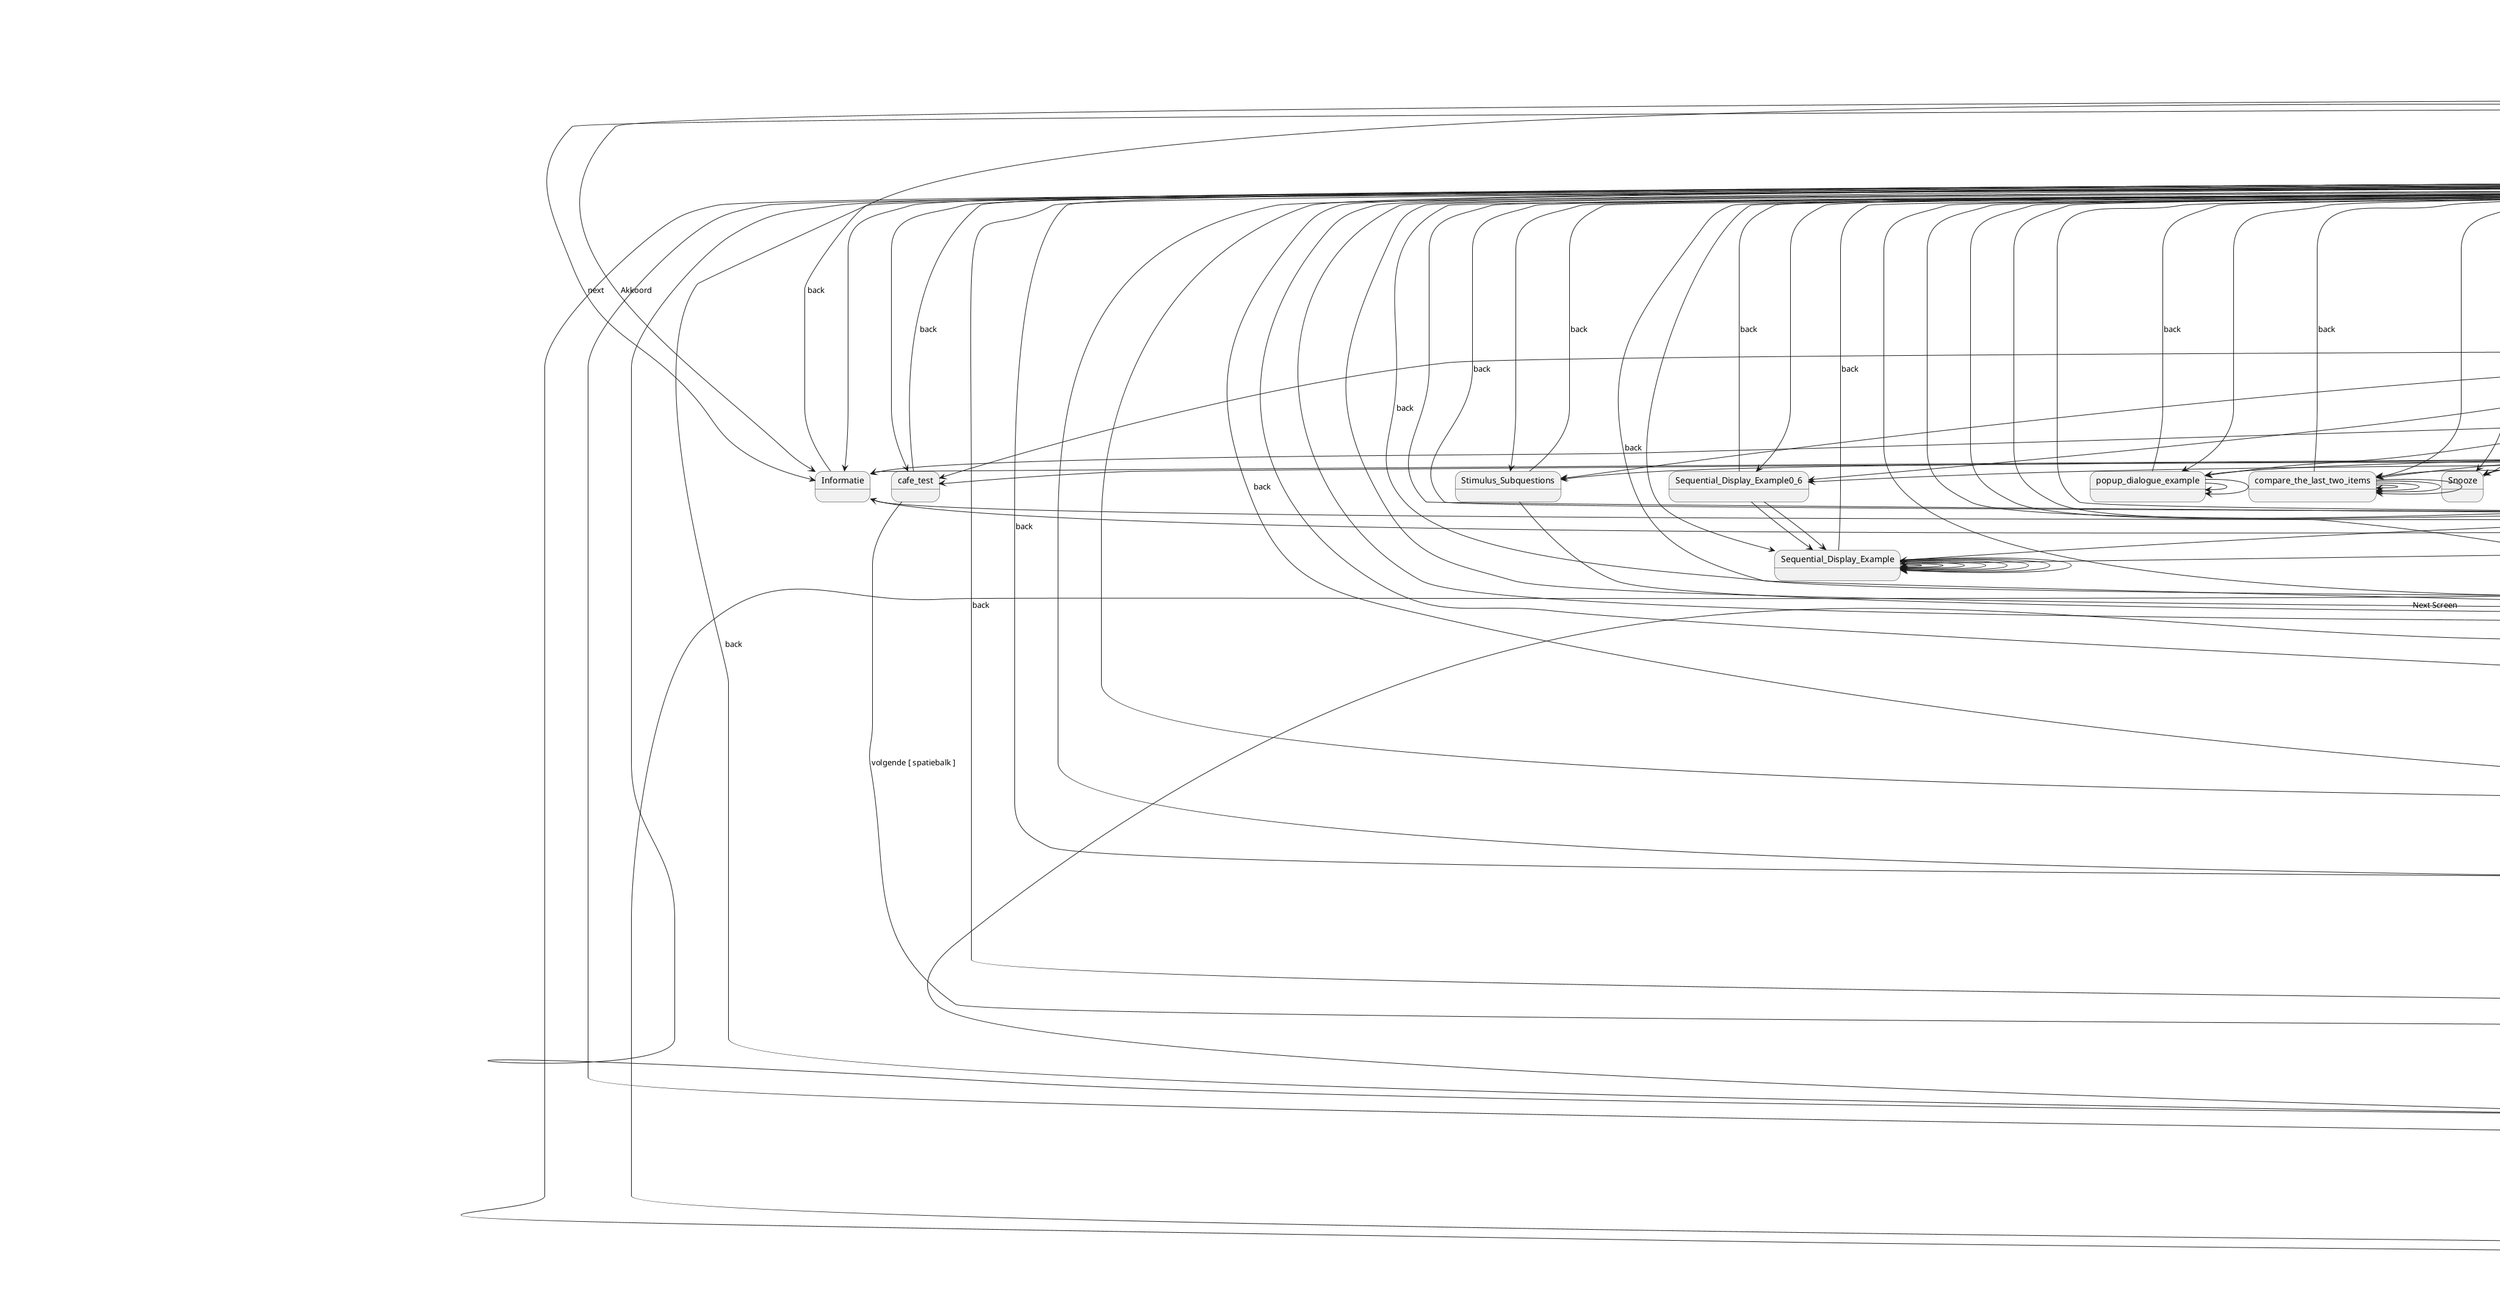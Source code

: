 @startuml
title with_stimulus_example
[*] --> Toestemming
state Toestemming
Toestemming --> Menu : back
Toestemming --> Informatie : next
Toestemming --> Informatie : Akkoord
state Informatie
Informatie --> Toestemming : back
Informatie --> Gegevens : volgende [ spatiebalk ]
state Gegevens
Gegevens --> Informatie : back
Gegevens --> Metadata_Jump_Test : next
state Metadata_Jump_Test
Metadata_Jump_Test --> Gegevens : back
Metadata_Jump_Test --> Metadata_Jump_Test_Target_1
Metadata_Jump_Test --> Metadata_Jump_Test_Target_2
Metadata_Jump_Test --> Metadata_Jump_Test_Target_3
Metadata_Jump_Test --> Metadata_Jump_Test_Target_4
Metadata_Jump_Test --> Metadata_Jump_Test_Target_5
Metadata_Jump_Test --> Metadata_Jump_Test_Target_6
Metadata_Jump_Test --> Metadata_Jump_Test_Target_7
Metadata_Jump_Test --> Metadata_Jump_Test_Target_8
Metadata_Jump_Test --> Metadata_Jump_Test_Target_9
Metadata_Jump_Test --> Metadata_Jump_Test_Target_10
state Metadata_Jump_Test_Target_1
Metadata_Jump_Test_Target_1 --> Gegevens : back
state Metadata_Jump_Test_Target_2
Metadata_Jump_Test_Target_2 --> Gegevens : back
state Metadata_Jump_Test_Target_3
Metadata_Jump_Test_Target_3 --> Gegevens : back
state Metadata_Jump_Test_Target_4
Metadata_Jump_Test_Target_4 --> Gegevens : back
state Metadata_Jump_Test_Target_5
Metadata_Jump_Test_Target_5 --> Gegevens : back
state Metadata_Jump_Test_Target_6
Metadata_Jump_Test_Target_6 --> Gegevens : back
state Metadata_Jump_Test_Target_7
Metadata_Jump_Test_Target_7 --> Gegevens : back
state Metadata_Jump_Test_Target_8
Metadata_Jump_Test_Target_8 --> Gegevens : back
state Metadata_Jump_Test_Target_9
Metadata_Jump_Test_Target_9 --> Gegevens : back
state Metadata_Jump_Test_Target_10
Metadata_Jump_Test_Target_10 --> Gegevens : back
state First_Stimuli_Screen_Informatie
First_Stimuli_Screen_Informatie --> Menu : back
First_Stimuli_Screen_Informatie --> First_Stimuli_Screen : volgende [ spatiebalk ]
state sticky_table_example
sticky_table_example --> Menu : back
sticky_table_example --> sticky_region_example : Sticky Region Example
sticky_table_example --> sticky_menu_example : Sticky Menu Example
state sticky_menu_example
sticky_menu_example --> Menu : back
sticky_menu_example --> sticky_table_example : Sticky Table Example
sticky_menu_example --> sticky_region_example : Sticky Region Example
sticky_menu_example --> Toestemming
sticky_menu_example --> Informatie
sticky_menu_example --> Gegevens
sticky_menu_example --> Metadata_Jump_Test
sticky_menu_example --> Metadata_Jump_Test_Target_1
sticky_menu_example --> Metadata_Jump_Test_Target_2
sticky_menu_example --> Metadata_Jump_Test_Target_3
sticky_menu_example --> Metadata_Jump_Test_Target_4
sticky_menu_example --> Metadata_Jump_Test_Target_5
sticky_menu_example --> Metadata_Jump_Test_Target_6
sticky_menu_example --> Metadata_Jump_Test_Target_7
sticky_menu_example --> Metadata_Jump_Test_Target_8
sticky_menu_example --> Metadata_Jump_Test_Target_9
sticky_menu_example --> Metadata_Jump_Test_Target_10
sticky_menu_example --> First_Stimuli_Screen_Informatie
sticky_menu_example --> sticky_table_example
sticky_menu_example --> sticky_menu_example
sticky_menu_example --> sticky_region_example
sticky_menu_example --> popup_dialogue_example
sticky_menu_example --> compare_the_last_two_items
sticky_menu_example --> Snooze
sticky_menu_example --> Request_Notification_Screen
sticky_menu_example --> Timer_Label_Screen
sticky_menu_example --> Sequential_Display_Example0_6
sticky_menu_example --> hardware_time_stamps
sticky_menu_example --> Sequential_Display_Example
sticky_menu_example --> Sequential_Display_FrameRateTimer
sticky_menu_example --> RunTrialsSimple1000
sticky_menu_example --> Audio_Input_Select
sticky_menu_example --> Region_Timer_Screen
sticky_menu_example --> Region_Toggle_Example
sticky_menu_example --> Rating_Toggle_Example
sticky_menu_example --> Rating_Token_Text_Example
sticky_menu_example --> Metadata_Enable_Visible
sticky_menu_example --> Metadata_Current_Date
sticky_menu_example --> last_seven_days
sticky_menu_example --> replace_all_example
sticky_menu_example --> four_different_topics
sticky_menu_example --> append_unique_date
sticky_menu_example --> currentDate_daysBetween_and_length
sticky_menu_example --> progressIndicator_example
sticky_menu_example --> With_Stimuli_Screen
sticky_menu_example --> Stimulus_Subquestions
sticky_menu_example --> Has_Stimulus_Response
sticky_menu_example --> First_Stimuli_Screen
sticky_menu_example --> stimulusResponse_logTokenText
sticky_menu_example --> stimulusRatingRadio
sticky_menu_example --> Metadata_HtmlTokenText
sticky_menu_example --> Second_Informatie
sticky_menu_example --> hasGetParameter
sticky_menu_example --> cafe_test
sticky_menu_example --> Single_Image_Example
sticky_menu_example --> rating_buttons_example
sticky_menu_example --> clear_stimulus_responses_example
sticky_menu_example --> clear_stimulus_response_example
sticky_menu_example --> visible_enable_stimulus_free_text_example
sticky_menu_example --> rating_button_orientationType_example
sticky_menu_example --> holding_button_down_example
sticky_menu_example --> hotkey_enable_example
sticky_menu_example --> single_line_text_box_example
sticky_menu_example --> single_line_text_box_no_action_example
sticky_menu_example --> Second
sticky_menu_example --> Recorder
sticky_menu_example --> RecorderMediaTrigger
sticky_menu_example --> RecorderPauseTest
sticky_menu_example --> RecorderNoDownloadTest
sticky_menu_example --> RecorderTimeStampTest
sticky_menu_example --> RecorderNoiseEchoGainTest
sticky_menu_example --> Third_Informatie
sticky_menu_example --> Third
sticky_menu_example --> Media_Playback_Demo
sticky_menu_example --> USB_LP310
sticky_menu_example --> Bluetooth_R1
sticky_menu_example --> showOnBackButton
sticky_menu_example --> AppendStimulusResponse
sticky_menu_example --> enter_in_the_text_box
sticky_menu_example --> stimulusCodeImageButton
sticky_menu_example --> stimulus_has_response
sticky_menu_example --> stimulusRatingImageButton
sticky_menu_example --> if_stimulus_exists
sticky_menu_example --> completion
sticky_menu_example --> InvitationCodeExample
sticky_menu_example --> MatchOnEvalTokensExample
sticky_menu_example --> InvitationSessionStepsExample
sticky_menu_example --> InvitationCodeExampleStimuliScreen
sticky_menu_example --> RedirectToUrlExample
sticky_menu_example --> InvitationCodeExampleCompletion
sticky_menu_example --> InvitationCodeExampleFinished
sticky_menu_example --> NextStepExample
sticky_menu_example --> InvitationCodeExampleRestart
sticky_menu_example --> InvitationCodeExampleInvalid
sticky_menu_example --> RecordingQualityTest
sticky_menu_example --> Menu
sticky_menu_example --> menuItemStyle
sticky_menu_example --> allMenuItemsStyle
sticky_menu_example --> activateRandomItem
sticky_menu_example --> triggerRandomListener
sticky_menu_example --> incrementScoreExample
sticky_menu_example --> EditParticipant
sticky_menu_example --> ListParticipants
sticky_menu_example --> Admin
sticky_menu_example --> DataManagement
sticky_menu_example --> DataUpload
sticky_menu_example --> table_tags_inside_a_region_tag
sticky_menu_example --> predefined_stimuli_example
sticky_menu_example --> custom_completion_number
sticky_menu_example --> random_image_positions_remembered
sticky_menu_example --> preload_images_example
sticky_menu_example --> about
state sticky_region_example
sticky_region_example --> Menu : back
sticky_region_example --> sticky_table_example : Sticky Table Example
sticky_region_example --> sticky_menu_example : Sticky Menu Example
state popup_dialogue_example
popup_dialogue_example --> Menu : back
popup_dialogue_example --> popup_dialogue_example
popup_dialogue_example --> popup_dialogue_example
state compare_the_last_two_items
compare_the_last_two_items --> Menu : back
compare_the_last_two_items --> compare_the_last_two_items
compare_the_last_two_items --> compare_the_last_two_items
compare_the_last_two_items --> compare_the_last_two_items
compare_the_last_two_items --> compare_the_last_two_items
state Snooze
Snooze --> Menu : back
state Request_Notification_Screen
Request_Notification_Screen --> Menu : back
state Timer_Label_Screen
Timer_Label_Screen --> Menu : back
state Sequential_Display_Example0_6
Sequential_Display_Example0_6 --> Menu : back
Sequential_Display_Example0_6 --> Sequential_Display_Example
Sequential_Display_Example0_6 --> Sequential_Display_Example
state hardware_time_stamps
hardware_time_stamps --> Menu : back
hardware_time_stamps --> hardware_time_stamps
hardware_time_stamps --> hardware_time_stamps
state Sequential_Display_Example
Sequential_Display_Example --> Menu : back
Sequential_Display_Example --> Sequential_Display_Example
Sequential_Display_Example --> Sequential_Display_Example
Sequential_Display_Example --> Sequential_Display_Example
Sequential_Display_Example --> Sequential_Display_Example
Sequential_Display_Example --> Sequential_Display_Example
Sequential_Display_Example --> Sequential_Display_Example
Sequential_Display_Example --> Sequential_Display_Example
Sequential_Display_Example --> Sequential_Display_Example
state Sequential_Display_FrameRateTimer
Sequential_Display_FrameRateTimer --> Menu : back
Sequential_Display_FrameRateTimer --> Sequential_Display_FrameRateTimer
Sequential_Display_FrameRateTimer --> Sequential_Display_FrameRateTimer
Sequential_Display_FrameRateTimer --> Sequential_Display_FrameRateTimer
Sequential_Display_FrameRateTimer --> Sequential_Display_FrameRateTimer
Sequential_Display_FrameRateTimer --> Sequential_Display_FrameRateTimer
Sequential_Display_FrameRateTimer --> Sequential_Display_FrameRateTimer
Sequential_Display_FrameRateTimer --> Sequential_Display_FrameRateTimer
Sequential_Display_FrameRateTimer --> Sequential_Display_FrameRateTimer
state RunTrialsSimple1000
RunTrialsSimple1000 --> Menu : back
RunTrialsSimple1000 --> RunTrialsSimple1000
RunTrialsSimple1000 --> RunTrialsSimple1000
state Audio_Input_Select
Audio_Input_Select --> Menu : back
Audio_Input_Select --> Audio_Input_Select
Audio_Input_Select --> Audio_Input_Select
state Region_Timer_Screen
Region_Timer_Screen --> Menu : back
Region_Timer_Screen --> With_Stimuli_Screen : next
state Region_Toggle_Example
Region_Toggle_Example --> Menu : back
state Rating_Toggle_Example
Rating_Toggle_Example --> Menu : back
Rating_Toggle_Example --> Rating_Toggle_Example
Rating_Toggle_Example --> Rating_Toggle_Example
Rating_Toggle_Example --> Rating_Toggle_Example
state Rating_Token_Text_Example
Rating_Token_Text_Example --> Menu : back
Rating_Token_Text_Example --> Rating_Token_Text_Example
Rating_Token_Text_Example --> Rating_Token_Text_Example
Rating_Token_Text_Example --> Rating_Token_Text_Example
Rating_Token_Text_Example --> Rating_Token_Text_Example
Rating_Token_Text_Example --> Rating_Token_Text_Example
state Metadata_Enable_Visible
Metadata_Enable_Visible --> Menu : back
Metadata_Enable_Visible --> Metadata_Enable_Visible
state Metadata_Current_Date
Metadata_Current_Date --> Menu : back
state last_seven_days
last_seven_days --> Menu : back
state replace_all_example
replace_all_example --> Menu : back
state four_different_topics
four_different_topics --> Menu : back
four_different_topics --> four_different_topics
four_different_topics --> four_different_topics
four_different_topics --> four_different_topics
four_different_topics --> four_different_topics
state append_unique_date
append_unique_date --> Menu : back
state currentDate_daysBetween_and_length
currentDate_daysBetween_and_length --> Menu : back
state progressIndicator_example
progressIndicator_example --> Menu : back
progressIndicator_example --> progressIndicator_example
progressIndicator_example --> progressIndicator_example
progressIndicator_example --> progressIndicator_example
progressIndicator_example --> progressIndicator_example
progressIndicator_example --> progressIndicator_example
progressIndicator_example --> progressIndicator_example
state With_Stimuli_Screen
With_Stimuli_Screen --> Menu : back
With_Stimuli_Screen --> First_Stimuli_Screen_Informatie : next
With_Stimuli_Screen --> First_Stimuli_Screen_Informatie : Next Screen
state Stimulus_Subquestions
Stimulus_Subquestions --> Menu : back
Stimulus_Subquestions --> First_Stimuli_Screen_Informatie : Next Screen
state Has_Stimulus_Response
Has_Stimulus_Response --> Menu : back
Has_Stimulus_Response --> Has_Stimulus_Response
Has_Stimulus_Response --> Has_Stimulus_Response
state First_Stimuli_Screen
First_Stimuli_Screen --> Menu : back
First_Stimuli_Screen --> stimulusRatingRadio : next
First_Stimuli_Screen --> First_Stimuli_Screen
First_Stimuli_Screen --> First_Stimuli_Screen
First_Stimuli_Screen --> First_Stimuli_Screen
state stimulusResponse_logTokenText
stimulusResponse_logTokenText --> Menu : back
stimulusResponse_logTokenText --> stimulusResponse_logTokenText
stimulusResponse_logTokenText --> stimulusResponse_logTokenText
stimulusResponse_logTokenText --> stimulusResponse_logTokenText
state stimulusRatingRadio
stimulusRatingRadio --> Menu : back
stimulusRatingRadio --> Second_Informatie : next
stimulusRatingRadio --> stimulusRatingRadio
stimulusRatingRadio --> stimulusRatingRadio
stimulusRatingRadio --> stimulusRatingRadio
state Metadata_HtmlTokenText
Metadata_HtmlTokenText --> Menu : back
state Second_Informatie
Second_Informatie --> Menu : back
Second_Informatie --> Second : volgende [ spatiebalk ]
state hasGetParameter
hasGetParameter --> Menu : back
state cafe_test
cafe_test --> Menu : back
cafe_test --> Second : volgende [ spatiebalk ]
state Single_Image_Example
Single_Image_Example --> Menu : back
state rating_buttons_example
rating_buttons_example --> Menu : back
rating_buttons_example --> rating_buttons_example
rating_buttons_example --> rating_buttons_example
state clear_stimulus_responses_example
clear_stimulus_responses_example --> Menu : back
clear_stimulus_responses_example --> clear_stimulus_responses_example
clear_stimulus_responses_example --> clear_stimulus_responses_example
clear_stimulus_responses_example --> clear_stimulus_responses_example
state clear_stimulus_response_example
clear_stimulus_response_example --> Menu : back
clear_stimulus_response_example --> clear_stimulus_response_example
clear_stimulus_response_example --> clear_stimulus_response_example
clear_stimulus_response_example --> clear_stimulus_response_example
clear_stimulus_response_example --> clear_stimulus_response_example
clear_stimulus_response_example --> clear_stimulus_response_example
state visible_enable_stimulus_free_text_example
visible_enable_stimulus_free_text_example --> Menu : back
visible_enable_stimulus_free_text_example --> visible_enable_stimulus_free_text_example
visible_enable_stimulus_free_text_example --> visible_enable_stimulus_free_text_example
state rating_button_orientationType_example
rating_button_orientationType_example --> Menu : back
rating_button_orientationType_example --> rating_button_orientationType_example
rating_button_orientationType_example --> rating_button_orientationType_example
state holding_button_down_example
holding_button_down_example --> Menu : back
state hotkey_enable_example
hotkey_enable_example --> Menu : back
state single_line_text_box_example
single_line_text_box_example --> Menu : back
single_line_text_box_example --> single_line_text_box_example
single_line_text_box_example --> single_line_text_box_example
state single_line_text_box_no_action_example
single_line_text_box_no_action_example --> Menu : back
single_line_text_box_no_action_example --> single_line_text_box_no_action_example
single_line_text_box_no_action_example --> single_line_text_box_no_action_example
single_line_text_box_no_action_example --> single_line_text_box_no_action_example
state Second
Second --> Menu : back
Second --> Third_Informatie : next
Second --> Second
Second --> Second
state Recorder
Recorder --> Menu : back
Recorder --> Menu : next
state RecorderMediaTrigger
RecorderMediaTrigger --> Menu : back
RecorderMediaTrigger --> Menu : next
RecorderMediaTrigger --> RecorderMediaTrigger
RecorderMediaTrigger --> RecorderMediaTrigger
state RecorderPauseTest
RecorderPauseTest --> Menu : back
RecorderPauseTest --> Menu : next
RecorderPauseTest --> RecorderPauseTest
RecorderPauseTest --> RecorderPauseTest
state RecorderNoDownloadTest
RecorderNoDownloadTest --> Menu : back
RecorderNoDownloadTest --> Menu : next
RecorderNoDownloadTest --> RecorderNoDownloadTest
RecorderNoDownloadTest --> RecorderNoDownloadTest
state RecorderTimeStampTest
RecorderTimeStampTest --> Menu : back
RecorderTimeStampTest --> Menu : next
state RecorderNoiseEchoGainTest
RecorderNoiseEchoGainTest --> Menu : back
RecorderNoiseEchoGainTest --> Menu : next
state Third_Informatie
Third_Informatie --> Menu : back
Third_Informatie --> Third : volgende [ spatiebalk ]
state Third
Third --> Menu : back
Third --> completion : next
state Media_Playback_Demo
Media_Playback_Demo --> Menu : back
state USB_LP310
USB_LP310 --> Menu : back
state Bluetooth_R1
Bluetooth_R1 --> Menu : back
state showOnBackButton
showOnBackButton --> Menu
showOnBackButton --> Menu : Menu
showOnBackButton --> showOnBackButton
showOnBackButton --> showOnBackButton
showOnBackButton --> Menu : Menu
state AppendStimulusResponse
AppendStimulusResponse --> Menu : back
AppendStimulusResponse --> AppendStimulusResponse
AppendStimulusResponse --> AppendStimulusResponse
AppendStimulusResponse --> Menu : Menu
state enter_in_the_text_box
enter_in_the_text_box --> Menu : back
enter_in_the_text_box --> showOnBackButton
enter_in_the_text_box --> showOnBackButton
state stimulusCodeImageButton
stimulusCodeImageButton --> Menu : back
stimulusCodeImageButton --> stimulusCodeImageButton
stimulusCodeImageButton --> stimulusCodeImageButton
state stimulus_has_response
stimulus_has_response --> Menu : back
stimulus_has_response --> stimulus_has_response
stimulus_has_response --> stimulus_has_response : Reload
state stimulusRatingImageButton
stimulusRatingImageButton --> Menu : back
stimulusRatingImageButton --> stimulusRatingImageButton
stimulusRatingImageButton --> stimulusRatingImageButton
state if_stimulus_exists
if_stimulus_exists --> Menu : back
if_stimulus_exists --> if_stimulus_exists
if_stimulus_exists --> if_stimulus_exists
state completion
completion --> Menu : back
completion --> Toestemming : next
completion --> Toestemming : Opnieuw beginnen
completion --> completion : Probeer opnieuw
state InvitationCodeExample
InvitationCodeExample --> Menu : back
InvitationCodeExample --> InvitationCodeExampleStimuliScreen : volgende [ spatiebalk ]
state MatchOnEvalTokensExample
MatchOnEvalTokensExample --> Menu : back
state InvitationSessionStepsExample
InvitationSessionStepsExample --> Menu : back
InvitationSessionStepsExample --> InvitationCodeExampleStimuliScreen : volgende [ spatiebalk ]
InvitationSessionStepsExample --> InvitationCodeExampleInvalid : volgende [ spatiebalk ]
InvitationSessionStepsExample --> InvitationCodeExampleStimuliScreen : volgende [ spatiebalk ]
state InvitationCodeExampleStimuliScreen
InvitationCodeExampleStimuliScreen --> Menu : back
InvitationCodeExampleStimuliScreen --> InvitationCodeExampleCompletion : next
InvitationCodeExampleStimuliScreen --> InvitationCodeExampleStimuliScreen
InvitationCodeExampleStimuliScreen --> InvitationCodeExampleStimuliScreen
InvitationCodeExampleStimuliScreen --> InvitationCodeExampleStimuliScreen
InvitationCodeExampleStimuliScreen --> InvitationCodeExampleCompletion : transmitResults
state RedirectToUrlExample
RedirectToUrlExample --> Menu : back
state InvitationCodeExampleCompletion
InvitationCodeExampleCompletion --> InvitationCodeExampleFinished
InvitationCodeExampleCompletion --> InvitationCodeExampleCompletion : Retry
state InvitationCodeExampleFinished
InvitationCodeExampleFinished --> InvitationCodeExampleRestart : back
InvitationCodeExampleFinished --> InvitationCodeExampleRestart : Continue
state NextStepExample
NextStepExample --> Menu : back
state InvitationCodeExampleRestart
InvitationCodeExampleRestart --> InvitationCodeExample : Opnieuw beginnen
InvitationCodeExampleRestart --> InvitationCodeExampleRestart : Retry
state InvitationCodeExampleInvalid
InvitationCodeExampleInvalid --> InvitationSessionStepsExample : Opnieuw beginnen
state RecordingQualityTest
RecordingQualityTest --> Menu : back
RecordingQualityTest --> RecordingQualityTest
RecordingQualityTest --> RecordingQualityTest
RecordingQualityTest --> RecordingQualityTest
RecordingQualityTest --> RecordingQualityTest
RecordingQualityTest --> RecordingQualityTest
state Menu
Menu --> Toestemming
Menu --> Informatie
Menu --> Gegevens
Menu --> Metadata_Jump_Test
Menu --> Metadata_Jump_Test_Target_1
Menu --> Metadata_Jump_Test_Target_2
Menu --> Metadata_Jump_Test_Target_3
Menu --> Metadata_Jump_Test_Target_4
Menu --> Metadata_Jump_Test_Target_5
Menu --> Metadata_Jump_Test_Target_6
Menu --> Metadata_Jump_Test_Target_7
Menu --> Metadata_Jump_Test_Target_8
Menu --> Metadata_Jump_Test_Target_9
Menu --> Metadata_Jump_Test_Target_10
Menu --> First_Stimuli_Screen_Informatie
Menu --> sticky_table_example
Menu --> sticky_menu_example
Menu --> sticky_region_example
Menu --> popup_dialogue_example
Menu --> compare_the_last_two_items
Menu --> Snooze
Menu --> Request_Notification_Screen
Menu --> Timer_Label_Screen
Menu --> Sequential_Display_Example0_6
Menu --> hardware_time_stamps
Menu --> Sequential_Display_Example
Menu --> Sequential_Display_FrameRateTimer
Menu --> RunTrialsSimple1000
Menu --> Audio_Input_Select
Menu --> Region_Timer_Screen
Menu --> Region_Toggle_Example
Menu --> Rating_Toggle_Example
Menu --> Rating_Token_Text_Example
Menu --> Metadata_Enable_Visible
Menu --> Metadata_Current_Date
Menu --> last_seven_days
Menu --> replace_all_example
Menu --> four_different_topics
Menu --> append_unique_date
Menu --> currentDate_daysBetween_and_length
Menu --> progressIndicator_example
Menu --> With_Stimuli_Screen
Menu --> Stimulus_Subquestions
Menu --> Has_Stimulus_Response
Menu --> First_Stimuli_Screen
Menu --> stimulusResponse_logTokenText
Menu --> stimulusRatingRadio
Menu --> Metadata_HtmlTokenText
Menu --> Second_Informatie
Menu --> hasGetParameter
Menu --> cafe_test
Menu --> Single_Image_Example
Menu --> rating_buttons_example
Menu --> clear_stimulus_responses_example
Menu --> clear_stimulus_response_example
Menu --> visible_enable_stimulus_free_text_example
Menu --> rating_button_orientationType_example
Menu --> holding_button_down_example
Menu --> hotkey_enable_example
Menu --> single_line_text_box_example
Menu --> single_line_text_box_no_action_example
Menu --> Second
Menu --> Recorder
Menu --> RecorderMediaTrigger
Menu --> RecorderPauseTest
Menu --> RecorderNoDownloadTest
Menu --> RecorderTimeStampTest
Menu --> RecorderNoiseEchoGainTest
Menu --> Third_Informatie
Menu --> Third
Menu --> Media_Playback_Demo
Menu --> USB_LP310
Menu --> Bluetooth_R1
Menu --> showOnBackButton
Menu --> AppendStimulusResponse
Menu --> enter_in_the_text_box
Menu --> stimulusCodeImageButton
Menu --> stimulus_has_response
Menu --> stimulusRatingImageButton
Menu --> if_stimulus_exists
Menu --> completion
Menu --> InvitationCodeExample
Menu --> MatchOnEvalTokensExample
Menu --> InvitationSessionStepsExample
Menu --> InvitationCodeExampleStimuliScreen
Menu --> RedirectToUrlExample
Menu --> InvitationCodeExampleCompletion
Menu --> InvitationCodeExampleFinished
Menu --> NextStepExample
Menu --> InvitationCodeExampleRestart
Menu --> InvitationCodeExampleInvalid
Menu --> RecordingQualityTest
Menu --> Menu
Menu --> menuItemStyle
Menu --> allMenuItemsStyle
Menu --> activateRandomItem
Menu --> triggerRandomListener
Menu --> incrementScoreExample
Menu --> EditParticipant
Menu --> ListParticipants
Menu --> Admin
Menu --> DataManagement
Menu --> DataUpload
Menu --> table_tags_inside_a_region_tag
Menu --> predefined_stimuli_example
Menu --> custom_completion_number
Menu --> random_image_positions_remembered
Menu --> preload_images_example
Menu --> about
state menuItemStyle
menuItemStyle --> Menu : back
menuItemStyle --> Timer_Label_Screen : Timer_Label_Screen
menuItemStyle --> Region_Timer_Screen : Region_Timer_Screen
menuItemStyle --> Region_Toggle_Example : Region_Toggle_Example
menuItemStyle --> Rating_Toggle_Example : Rating_Toggle_Example
menuItemStyle --> With_Stimuli_Screen : With_Stimuli_Screen
state allMenuItemsStyle
allMenuItemsStyle --> Menu : back
allMenuItemsStyle --> Toestemming
allMenuItemsStyle --> Informatie
allMenuItemsStyle --> Gegevens
allMenuItemsStyle --> Metadata_Jump_Test
allMenuItemsStyle --> Metadata_Jump_Test_Target_1
allMenuItemsStyle --> Metadata_Jump_Test_Target_2
allMenuItemsStyle --> Metadata_Jump_Test_Target_3
allMenuItemsStyle --> Metadata_Jump_Test_Target_4
allMenuItemsStyle --> Metadata_Jump_Test_Target_5
allMenuItemsStyle --> Metadata_Jump_Test_Target_6
allMenuItemsStyle --> Metadata_Jump_Test_Target_7
allMenuItemsStyle --> Metadata_Jump_Test_Target_8
allMenuItemsStyle --> Metadata_Jump_Test_Target_9
allMenuItemsStyle --> Metadata_Jump_Test_Target_10
allMenuItemsStyle --> First_Stimuli_Screen_Informatie
allMenuItemsStyle --> sticky_table_example
allMenuItemsStyle --> sticky_menu_example
allMenuItemsStyle --> sticky_region_example
allMenuItemsStyle --> popup_dialogue_example
allMenuItemsStyle --> compare_the_last_two_items
allMenuItemsStyle --> Snooze
allMenuItemsStyle --> Request_Notification_Screen
allMenuItemsStyle --> Timer_Label_Screen
allMenuItemsStyle --> Sequential_Display_Example0_6
allMenuItemsStyle --> hardware_time_stamps
allMenuItemsStyle --> Sequential_Display_Example
allMenuItemsStyle --> Sequential_Display_FrameRateTimer
allMenuItemsStyle --> RunTrialsSimple1000
allMenuItemsStyle --> Audio_Input_Select
allMenuItemsStyle --> Region_Timer_Screen
allMenuItemsStyle --> Region_Toggle_Example
allMenuItemsStyle --> Rating_Toggle_Example
allMenuItemsStyle --> Rating_Token_Text_Example
allMenuItemsStyle --> Metadata_Enable_Visible
allMenuItemsStyle --> Metadata_Current_Date
allMenuItemsStyle --> last_seven_days
allMenuItemsStyle --> replace_all_example
allMenuItemsStyle --> four_different_topics
allMenuItemsStyle --> append_unique_date
allMenuItemsStyle --> currentDate_daysBetween_and_length
allMenuItemsStyle --> progressIndicator_example
allMenuItemsStyle --> With_Stimuli_Screen
allMenuItemsStyle --> Stimulus_Subquestions
allMenuItemsStyle --> Has_Stimulus_Response
allMenuItemsStyle --> First_Stimuli_Screen
allMenuItemsStyle --> stimulusResponse_logTokenText
allMenuItemsStyle --> stimulusRatingRadio
allMenuItemsStyle --> Metadata_HtmlTokenText
allMenuItemsStyle --> Second_Informatie
allMenuItemsStyle --> hasGetParameter
allMenuItemsStyle --> cafe_test
allMenuItemsStyle --> Single_Image_Example
allMenuItemsStyle --> rating_buttons_example
allMenuItemsStyle --> clear_stimulus_responses_example
allMenuItemsStyle --> clear_stimulus_response_example
allMenuItemsStyle --> visible_enable_stimulus_free_text_example
allMenuItemsStyle --> rating_button_orientationType_example
allMenuItemsStyle --> holding_button_down_example
allMenuItemsStyle --> hotkey_enable_example
allMenuItemsStyle --> single_line_text_box_example
allMenuItemsStyle --> single_line_text_box_no_action_example
allMenuItemsStyle --> Second
allMenuItemsStyle --> Recorder
allMenuItemsStyle --> RecorderMediaTrigger
allMenuItemsStyle --> RecorderPauseTest
allMenuItemsStyle --> RecorderNoDownloadTest
allMenuItemsStyle --> RecorderTimeStampTest
allMenuItemsStyle --> RecorderNoiseEchoGainTest
allMenuItemsStyle --> Third_Informatie
allMenuItemsStyle --> Third
allMenuItemsStyle --> Media_Playback_Demo
allMenuItemsStyle --> USB_LP310
allMenuItemsStyle --> Bluetooth_R1
allMenuItemsStyle --> showOnBackButton
allMenuItemsStyle --> AppendStimulusResponse
allMenuItemsStyle --> enter_in_the_text_box
allMenuItemsStyle --> stimulusCodeImageButton
allMenuItemsStyle --> stimulus_has_response
allMenuItemsStyle --> stimulusRatingImageButton
allMenuItemsStyle --> if_stimulus_exists
allMenuItemsStyle --> completion
allMenuItemsStyle --> InvitationCodeExample
allMenuItemsStyle --> MatchOnEvalTokensExample
allMenuItemsStyle --> InvitationSessionStepsExample
allMenuItemsStyle --> InvitationCodeExampleStimuliScreen
allMenuItemsStyle --> RedirectToUrlExample
allMenuItemsStyle --> InvitationCodeExampleCompletion
allMenuItemsStyle --> InvitationCodeExampleFinished
allMenuItemsStyle --> NextStepExample
allMenuItemsStyle --> InvitationCodeExampleRestart
allMenuItemsStyle --> InvitationCodeExampleInvalid
allMenuItemsStyle --> RecordingQualityTest
allMenuItemsStyle --> Menu
allMenuItemsStyle --> menuItemStyle
allMenuItemsStyle --> allMenuItemsStyle
allMenuItemsStyle --> activateRandomItem
allMenuItemsStyle --> triggerRandomListener
allMenuItemsStyle --> incrementScoreExample
allMenuItemsStyle --> EditParticipant
allMenuItemsStyle --> ListParticipants
allMenuItemsStyle --> Admin
allMenuItemsStyle --> DataManagement
allMenuItemsStyle --> DataUpload
allMenuItemsStyle --> table_tags_inside_a_region_tag
allMenuItemsStyle --> predefined_stimuli_example
allMenuItemsStyle --> custom_completion_number
allMenuItemsStyle --> random_image_positions_remembered
allMenuItemsStyle --> preload_images_example
allMenuItemsStyle --> about
state activateRandomItem
activateRandomItem --> Menu : next
activateRandomItem --> Timer_Label_Screen : Timer_Label_Screen
activateRandomItem --> Region_Timer_Screen : Region_Timer_Screen
activateRandomItem --> Region_Toggle_Example : Region_Toggle_Example
activateRandomItem --> Rating_Toggle_Example : Rating_Toggle_Example
activateRandomItem --> With_Stimuli_Screen : With_Stimuli_Screen
state triggerRandomListener
triggerRandomListener --> Menu : back
triggerRandomListener --> Menu : next
triggerRandomListener --> triggerRandomListener : Reset Triggers
state incrementScoreExample
incrementScoreExample --> Menu : back
incrementScoreExample --> Menu : next
state EditParticipant
EditParticipant --> Menu : back
EditParticipant --> ListParticipants : next
state ListParticipants
ListParticipants --> Menu : back
ListParticipants --> Admin : next
ListParticipants --> Admin : To the admin page
state Admin
Admin --> ListParticipants : next
Admin --> EditParticipant : Create New User
Admin --> EditParticipant : Erase Current User
Admin --> Admin : Retry
Admin --> EditParticipant : Create New User
Admin --> EditParticipant : Erase Current User
Admin --> Admin : Retry
Admin --> EditParticipant : Create New User
Admin --> EditParticipant : Erase Current User
state DataManagement
DataManagement --> Menu : back
DataManagement --> DataUpload : next
state DataUpload
DataUpload --> DataManagement : back
DataUpload --> DataManagement : next
DataUpload --> DataManagement : Remove the participants's data from this application
DataUpload --> DataManagement : Keep local copy of the participants's data
DataUpload --> DataUpload : Retry
DataUpload --> DataManagement : Participant's Data Listing
DataUpload --> DataUpload : Retry
DataUpload --> DataManagement : Participant's Data Listing
state table_tags_inside_a_region_tag
table_tags_inside_a_region_tag --> Menu : back
state predefined_stimuli_example
predefined_stimuli_example --> Menu : back
predefined_stimuli_example --> single_line_text_box_no_action_example
predefined_stimuli_example --> single_line_text_box_no_action_example
predefined_stimuli_example --> single_line_text_box_no_action_example
state custom_completion_number
custom_completion_number --> Menu : back
state random_image_positions_remembered
random_image_positions_remembered --> Menu : back
random_image_positions_remembered --> random_image_positions_remembered
random_image_positions_remembered --> random_image_positions_remembered
random_image_positions_remembered --> random_image_positions_remembered
random_image_positions_remembered --> random_image_positions_remembered
state preload_images_example
preload_images_example --> Menu : back
preload_images_example --> preload_images_example
preload_images_example --> preload_images_example
state about
about --> Menu : back
@enduml
